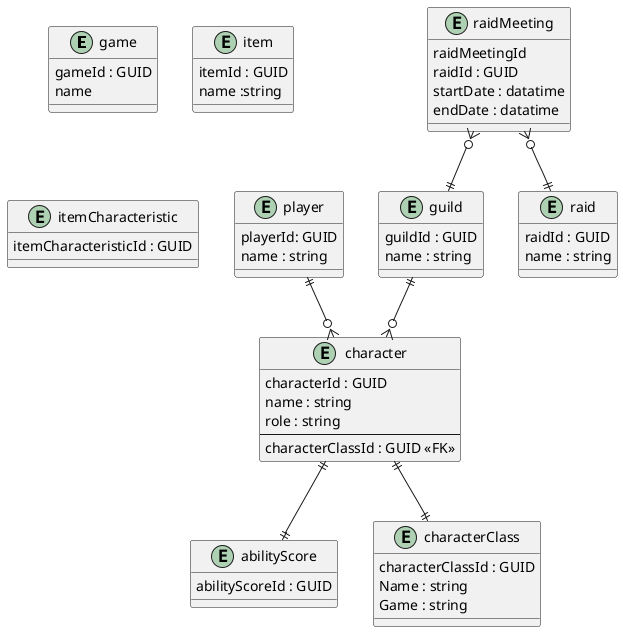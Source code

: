 @startuml database_entities

entity game {
    gameId : GUID
    name
}

entity guild {
    guildId : GUID
    name : string
}

entity player {
    playerId: GUID
    name : string
}

entity character {
    characterId : GUID
    name : string
    role : string
    --
    characterClassId : GUID <<FK>>
}

entity item {
    itemId : GUID
    name :string
}

entity itemCharacteristic {
    itemCharacteristicId : GUID
}

entity abilityScore {
    abilityScoreId : GUID
}

entity raid {
    raidId : GUID
    name : string
}

entity characterClass {
    characterClassId : GUID
    Name : string
    Game : string
}

entity raidMeeting {
    raidMeetingId
    raidId : GUID
    startDate : datatime
    endDate : datatime
}


player ||--o{ character
character ||--|| abilityScore
character ||--|| characterClass
guild ||--o{ character
raidMeeting }o--|| guild
raidMeeting }o--|| raid


@enduml